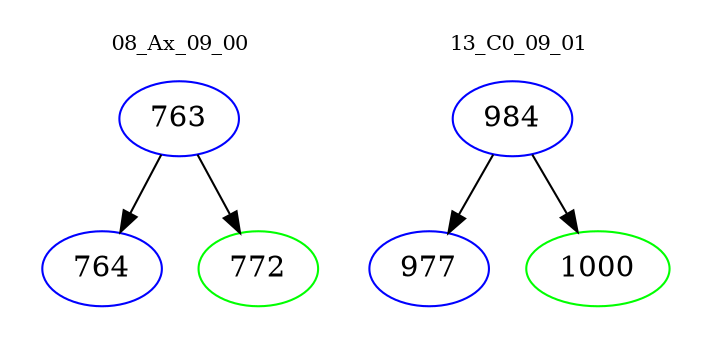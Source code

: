 digraph{
subgraph cluster_0 {
color = white
label = "08_Ax_09_00";
fontsize=10;
T0_763 [label="763", color="blue"]
T0_763 -> T0_764 [color="black"]
T0_764 [label="764", color="blue"]
T0_763 -> T0_772 [color="black"]
T0_772 [label="772", color="green"]
}
subgraph cluster_1 {
color = white
label = "13_C0_09_01";
fontsize=10;
T1_984 [label="984", color="blue"]
T1_984 -> T1_977 [color="black"]
T1_977 [label="977", color="blue"]
T1_984 -> T1_1000 [color="black"]
T1_1000 [label="1000", color="green"]
}
}
